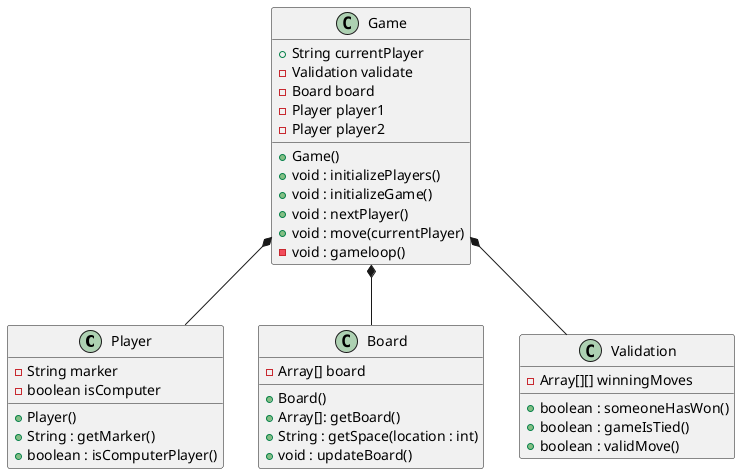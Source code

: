 'visit the link to for instructions on how to install GraphViz in order to generate graph within intelliJ https://plantuml.com/graphviz-dot
@startuml

class Player {
    -String marker
    -boolean isComputer

    +Player()
    +String : getMarker()
    +boolean : isComputerPlayer()
}

class Board {
    -Array[] board

    +Board()
    +Array[]: getBoard()
    +String : getSpace(location : int)
    +void : updateBoard()
}

class Game {
    +String currentPlayer
    -Validation validate
    -Board board
    -Player player1
    -Player player2

    +Game()
    +void : initializePlayers()
    +void : initializeGame()
    +void : nextPlayer()
    +void : move(currentPlayer)
    -void : gameloop()
}

class Validation {
    -Array[][] winningMoves

    +boolean : someoneHasWon()
    +boolean : gameIsTied()
    +boolean : validMove()
}

Game *-- Player
Game *-- Board
Game *-- Validation
@enduml